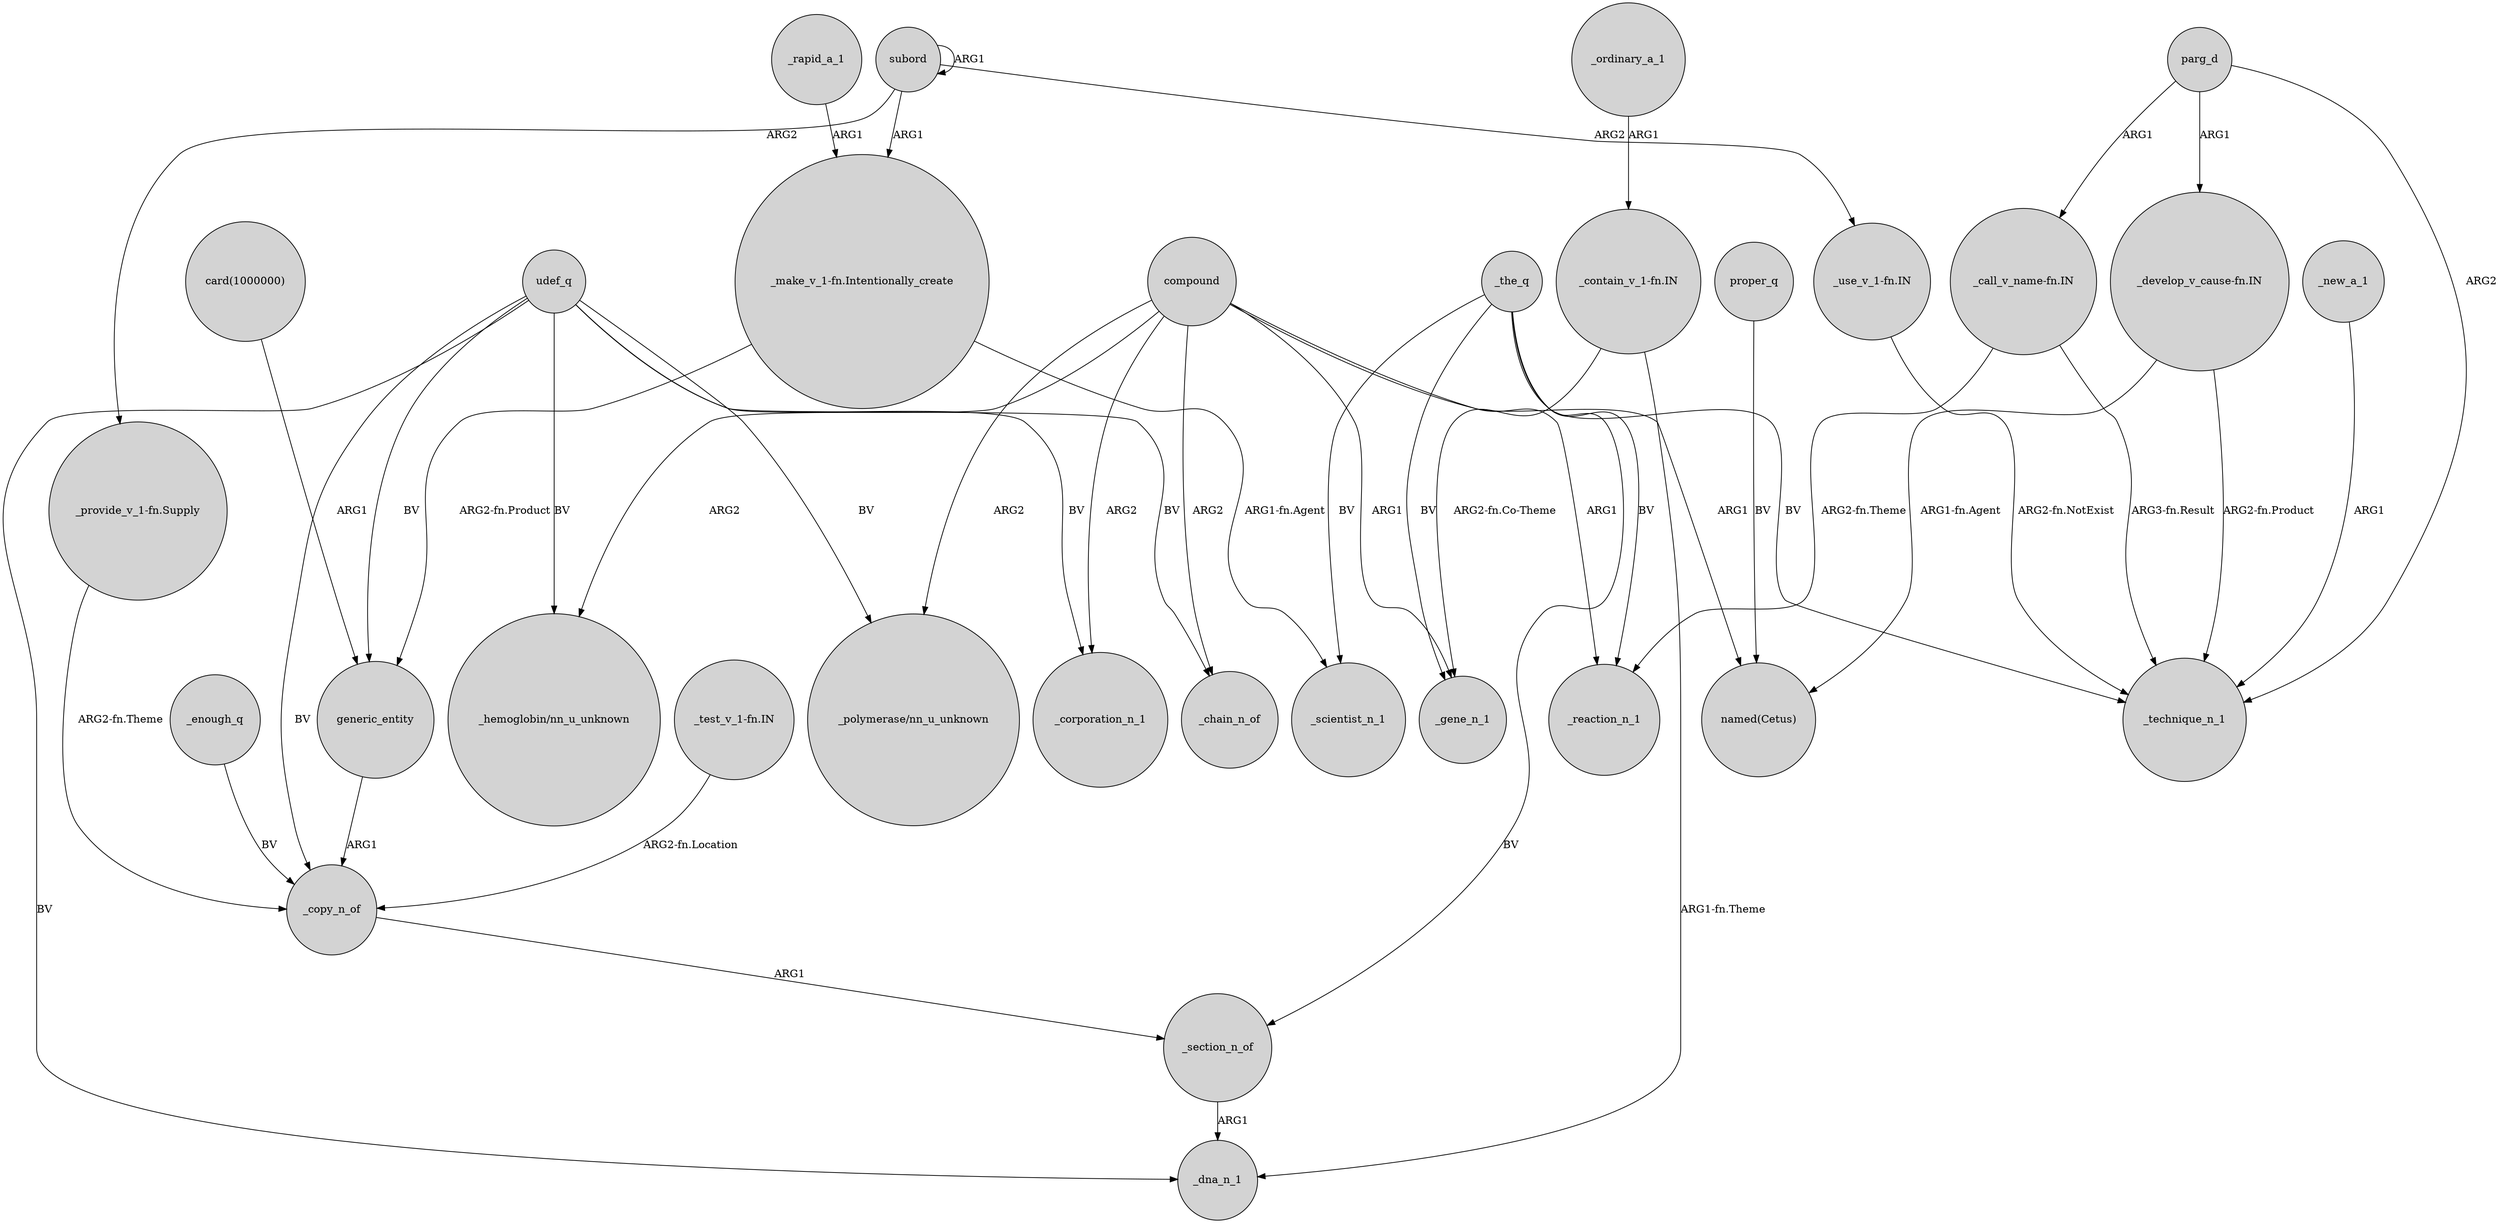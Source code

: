 digraph {
	node [shape=circle style=filled]
	"card(1000000)" -> generic_entity [label=ARG1]
	"_develop_v_cause-fn.IN" -> _technique_n_1 [label="ARG2-fn.Product"]
	"_make_v_1-fn.Intentionally_create" -> generic_entity [label="ARG2-fn.Product"]
	compound -> "_hemoglobin/nn_u_unknown" [label=ARG2]
	udef_q -> generic_entity [label=BV]
	"_test_v_1-fn.IN" -> _copy_n_of [label="ARG2-fn.Location"]
	"_call_v_name-fn.IN" -> _technique_n_1 [label="ARG3-fn.Result"]
	subord -> "_provide_v_1-fn.Supply" [label=ARG2]
	udef_q -> _chain_n_of [label=BV]
	compound -> _corporation_n_1 [label=ARG2]
	proper_q -> "named(Cetus)" [label=BV]
	compound -> "named(Cetus)" [label=ARG1]
	subord -> "_make_v_1-fn.Intentionally_create" [label=ARG1]
	udef_q -> _dna_n_1 [label=BV]
	"_provide_v_1-fn.Supply" -> _copy_n_of [label="ARG2-fn.Theme"]
	subord -> subord [label=ARG1]
	_section_n_of -> _dna_n_1 [label=ARG1]
	udef_q -> "_hemoglobin/nn_u_unknown" [label=BV]
	_the_q -> _gene_n_1 [label=BV]
	subord -> "_use_v_1-fn.IN" [label=ARG2]
	parg_d -> _technique_n_1 [label=ARG2]
	parg_d -> "_call_v_name-fn.IN" [label=ARG1]
	udef_q -> _corporation_n_1 [label=BV]
	_the_q -> _technique_n_1 [label=BV]
	compound -> "_polymerase/nn_u_unknown" [label=ARG2]
	_rapid_a_1 -> "_make_v_1-fn.Intentionally_create" [label=ARG1]
	_the_q -> _reaction_n_1 [label=BV]
	generic_entity -> _copy_n_of [label=ARG1]
	"_use_v_1-fn.IN" -> _technique_n_1 [label="ARG2-fn.NotExist"]
	udef_q -> _copy_n_of [label=BV]
	_the_q -> _section_n_of [label=BV]
	_enough_q -> _copy_n_of [label=BV]
	parg_d -> "_develop_v_cause-fn.IN" [label=ARG1]
	"_make_v_1-fn.Intentionally_create" -> _scientist_n_1 [label="ARG1-fn.Agent"]
	_the_q -> _scientist_n_1 [label=BV]
	"_develop_v_cause-fn.IN" -> "named(Cetus)" [label="ARG1-fn.Agent"]
	compound -> _chain_n_of [label=ARG2]
	_new_a_1 -> _technique_n_1 [label=ARG1]
	_ordinary_a_1 -> "_contain_v_1-fn.IN" [label=ARG1]
	"_contain_v_1-fn.IN" -> _dna_n_1 [label="ARG1-fn.Theme"]
	"_contain_v_1-fn.IN" -> _gene_n_1 [label="ARG2-fn.Co-Theme"]
	"_call_v_name-fn.IN" -> _reaction_n_1 [label="ARG2-fn.Theme"]
	udef_q -> "_polymerase/nn_u_unknown" [label=BV]
	compound -> _gene_n_1 [label=ARG1]
	_copy_n_of -> _section_n_of [label=ARG1]
	compound -> _reaction_n_1 [label=ARG1]
}
